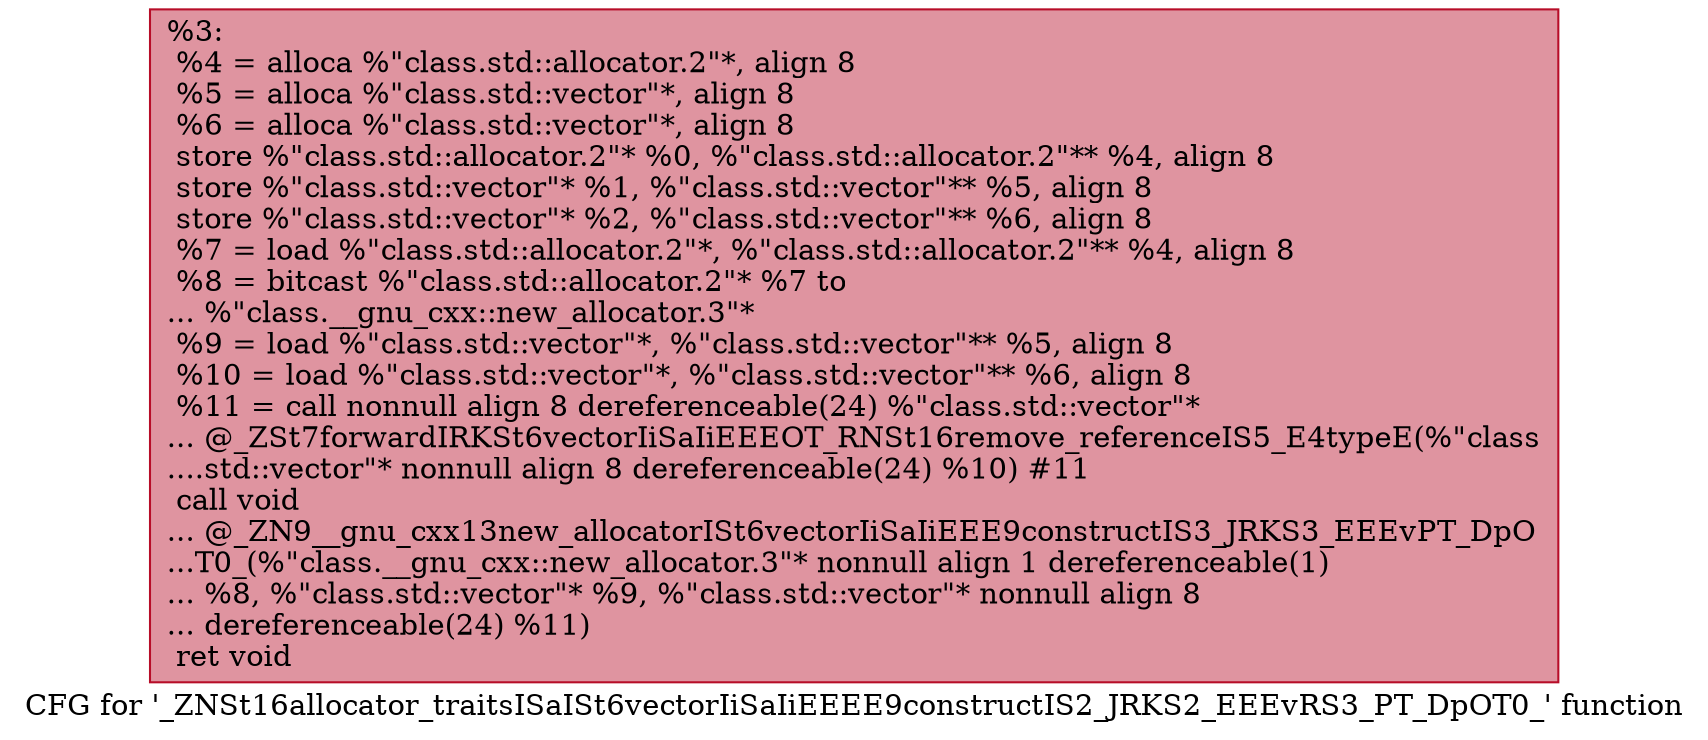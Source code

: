 digraph "CFG for '_ZNSt16allocator_traitsISaISt6vectorIiSaIiEEEE9constructIS2_JRKS2_EEEvRS3_PT_DpOT0_' function" {
	label="CFG for '_ZNSt16allocator_traitsISaISt6vectorIiSaIiEEEE9constructIS2_JRKS2_EEEvRS3_PT_DpOT0_' function";

	Node0x559aeab1b730 [shape=record,color="#b70d28ff", style=filled, fillcolor="#b70d2870",label="{%3:\l  %4 = alloca %\"class.std::allocator.2\"*, align 8\l  %5 = alloca %\"class.std::vector\"*, align 8\l  %6 = alloca %\"class.std::vector\"*, align 8\l  store %\"class.std::allocator.2\"* %0, %\"class.std::allocator.2\"** %4, align 8\l  store %\"class.std::vector\"* %1, %\"class.std::vector\"** %5, align 8\l  store %\"class.std::vector\"* %2, %\"class.std::vector\"** %6, align 8\l  %7 = load %\"class.std::allocator.2\"*, %\"class.std::allocator.2\"** %4, align 8\l  %8 = bitcast %\"class.std::allocator.2\"* %7 to\l... %\"class.__gnu_cxx::new_allocator.3\"*\l  %9 = load %\"class.std::vector\"*, %\"class.std::vector\"** %5, align 8\l  %10 = load %\"class.std::vector\"*, %\"class.std::vector\"** %6, align 8\l  %11 = call nonnull align 8 dereferenceable(24) %\"class.std::vector\"*\l... @_ZSt7forwardIRKSt6vectorIiSaIiEEEOT_RNSt16remove_referenceIS5_E4typeE(%\"class\l....std::vector\"* nonnull align 8 dereferenceable(24) %10) #11\l  call void\l... @_ZN9__gnu_cxx13new_allocatorISt6vectorIiSaIiEEE9constructIS3_JRKS3_EEEvPT_DpO\l...T0_(%\"class.__gnu_cxx::new_allocator.3\"* nonnull align 1 dereferenceable(1)\l... %8, %\"class.std::vector\"* %9, %\"class.std::vector\"* nonnull align 8\l... dereferenceable(24) %11)\l  ret void\l}"];
}
